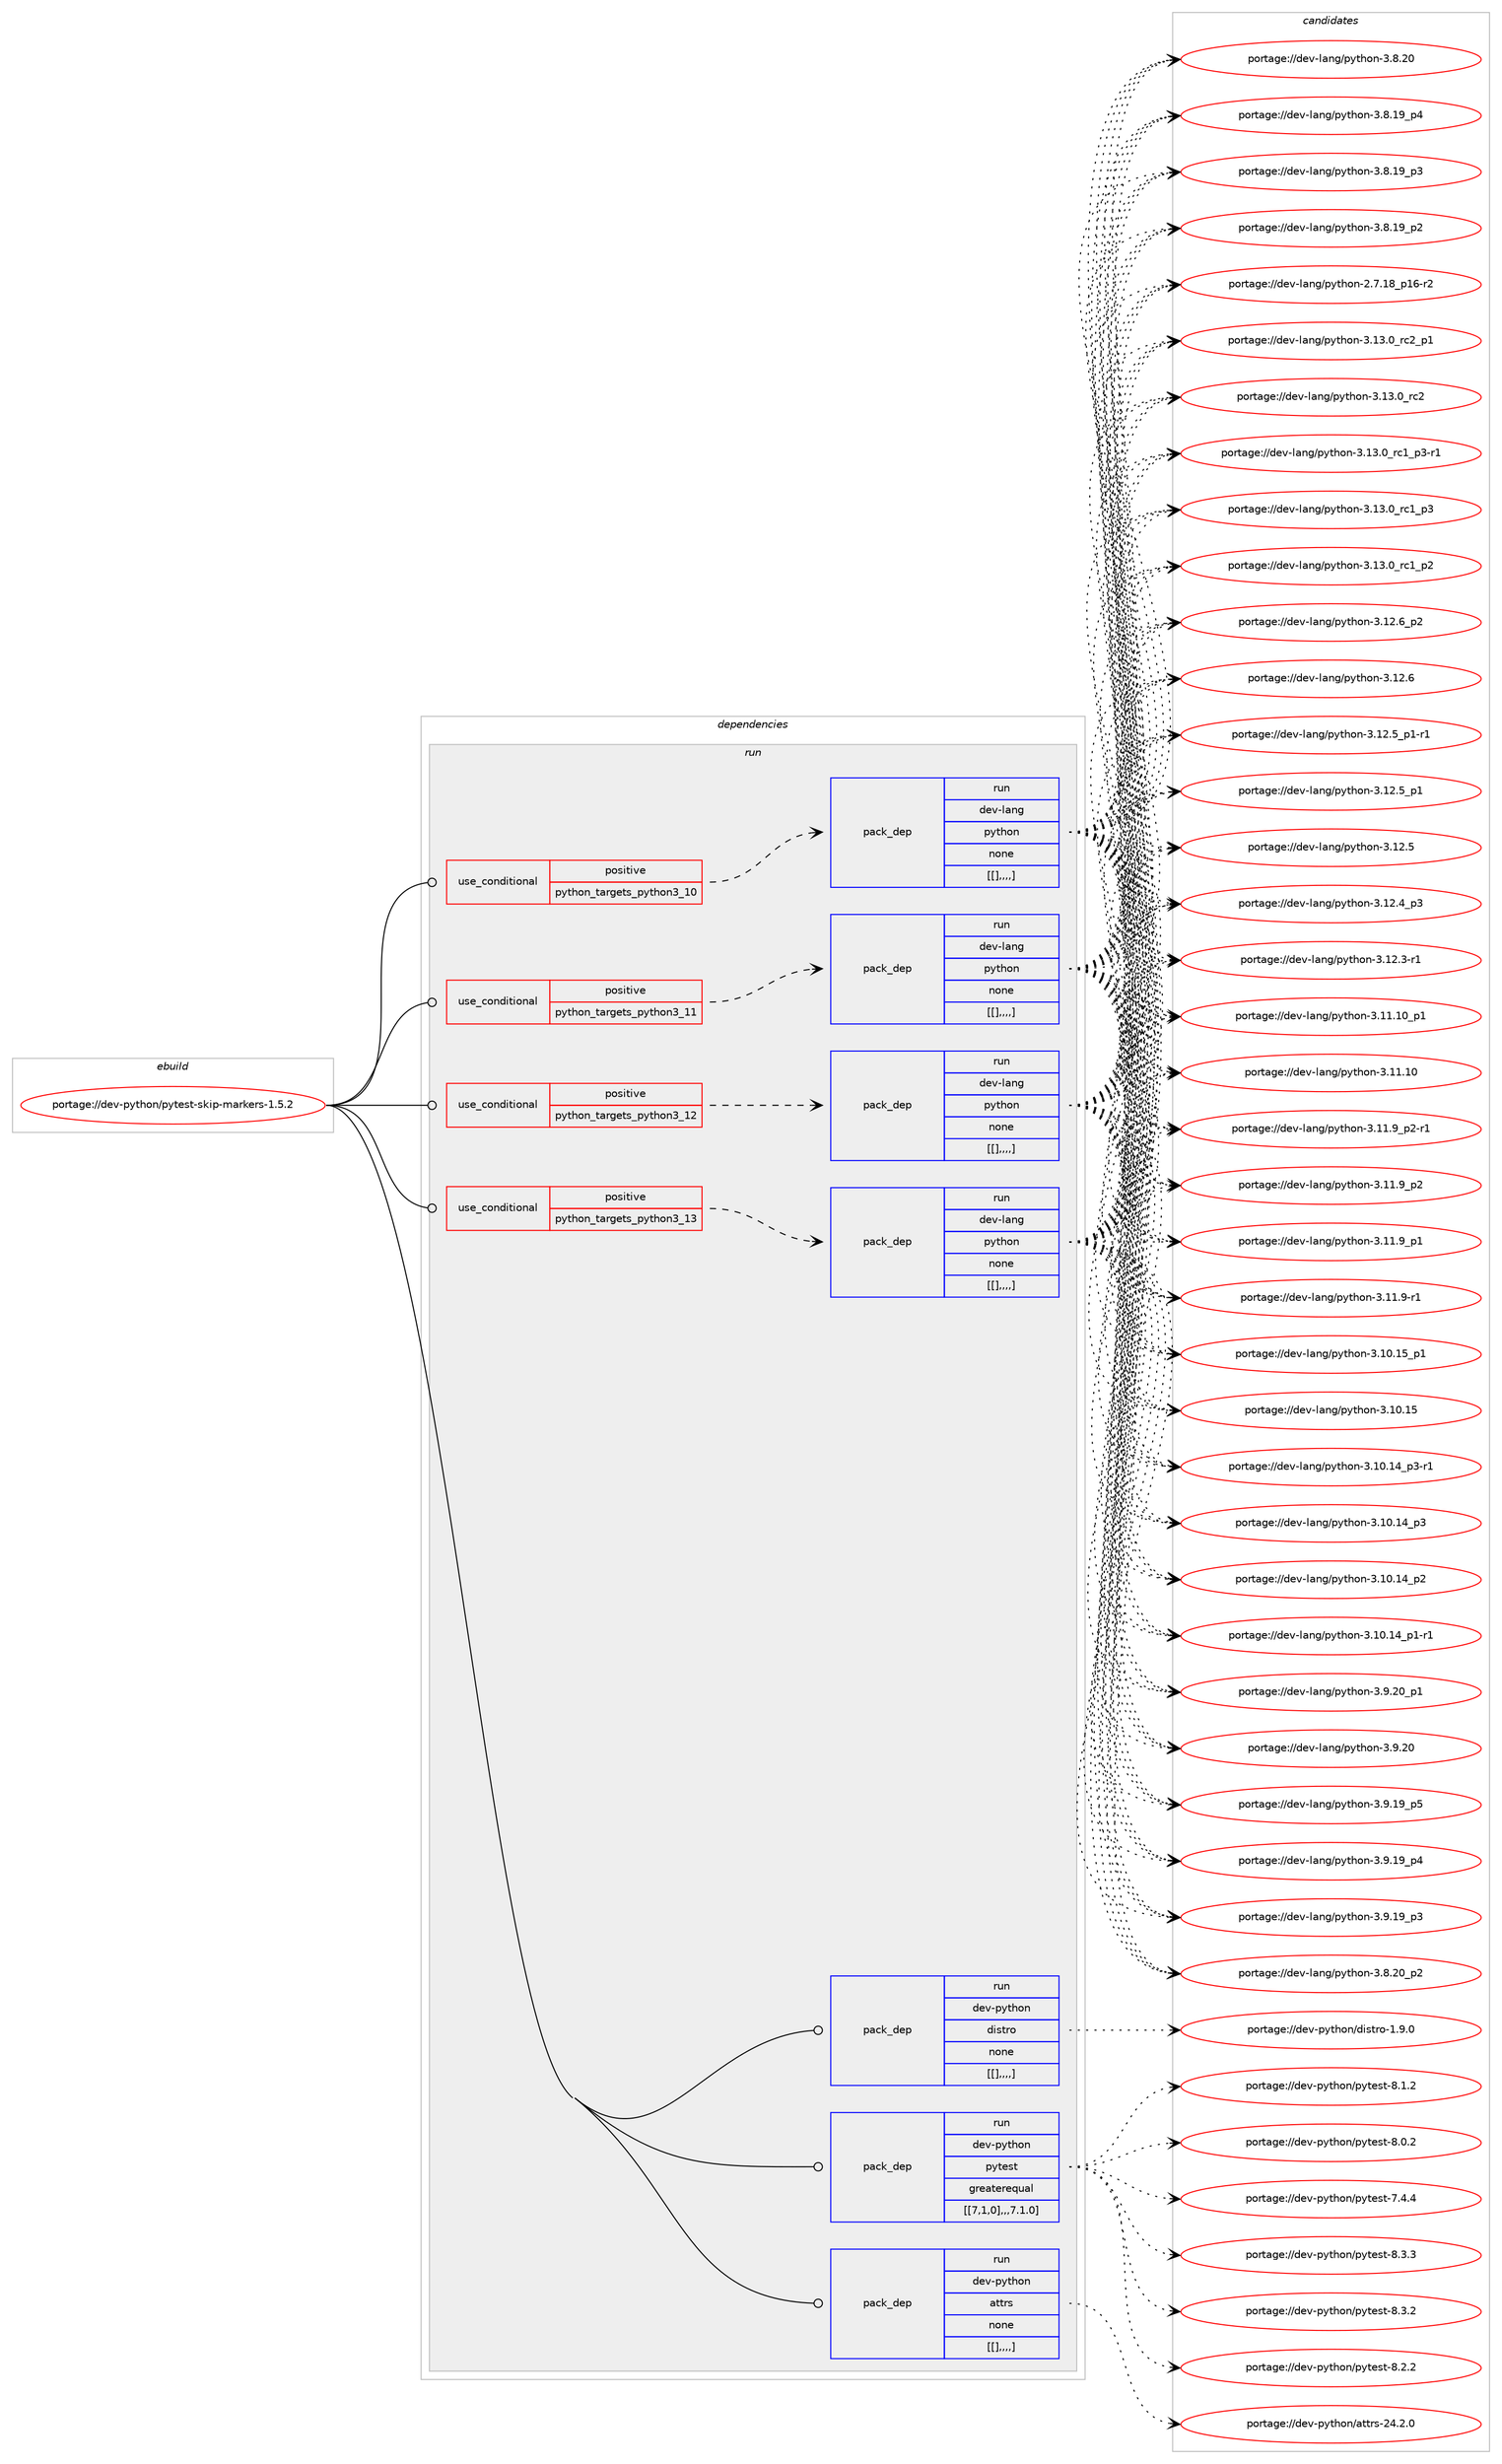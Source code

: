 digraph prolog {

# *************
# Graph options
# *************

newrank=true;
concentrate=true;
compound=true;
graph [rankdir=LR,fontname=Helvetica,fontsize=10,ranksep=1.5];#, ranksep=2.5, nodesep=0.2];
edge  [arrowhead=vee];
node  [fontname=Helvetica,fontsize=10];

# **********
# The ebuild
# **********

subgraph cluster_leftcol {
color=gray;
label=<<i>ebuild</i>>;
id [label="portage://dev-python/pytest-skip-markers-1.5.2", color=red, width=4, href="../dev-python/pytest-skip-markers-1.5.2.svg"];
}

# ****************
# The dependencies
# ****************

subgraph cluster_midcol {
color=gray;
label=<<i>dependencies</i>>;
subgraph cluster_compile {
fillcolor="#eeeeee";
style=filled;
label=<<i>compile</i>>;
}
subgraph cluster_compileandrun {
fillcolor="#eeeeee";
style=filled;
label=<<i>compile and run</i>>;
}
subgraph cluster_run {
fillcolor="#eeeeee";
style=filled;
label=<<i>run</i>>;
subgraph cond39697 {
dependency162538 [label=<<TABLE BORDER="0" CELLBORDER="1" CELLSPACING="0" CELLPADDING="4"><TR><TD ROWSPAN="3" CELLPADDING="10">use_conditional</TD></TR><TR><TD>positive</TD></TR><TR><TD>python_targets_python3_10</TD></TR></TABLE>>, shape=none, color=red];
subgraph pack121588 {
dependency162539 [label=<<TABLE BORDER="0" CELLBORDER="1" CELLSPACING="0" CELLPADDING="4" WIDTH="220"><TR><TD ROWSPAN="6" CELLPADDING="30">pack_dep</TD></TR><TR><TD WIDTH="110">run</TD></TR><TR><TD>dev-lang</TD></TR><TR><TD>python</TD></TR><TR><TD>none</TD></TR><TR><TD>[[],,,,]</TD></TR></TABLE>>, shape=none, color=blue];
}
dependency162538:e -> dependency162539:w [weight=20,style="dashed",arrowhead="vee"];
}
id:e -> dependency162538:w [weight=20,style="solid",arrowhead="odot"];
subgraph cond39698 {
dependency162540 [label=<<TABLE BORDER="0" CELLBORDER="1" CELLSPACING="0" CELLPADDING="4"><TR><TD ROWSPAN="3" CELLPADDING="10">use_conditional</TD></TR><TR><TD>positive</TD></TR><TR><TD>python_targets_python3_11</TD></TR></TABLE>>, shape=none, color=red];
subgraph pack121589 {
dependency162541 [label=<<TABLE BORDER="0" CELLBORDER="1" CELLSPACING="0" CELLPADDING="4" WIDTH="220"><TR><TD ROWSPAN="6" CELLPADDING="30">pack_dep</TD></TR><TR><TD WIDTH="110">run</TD></TR><TR><TD>dev-lang</TD></TR><TR><TD>python</TD></TR><TR><TD>none</TD></TR><TR><TD>[[],,,,]</TD></TR></TABLE>>, shape=none, color=blue];
}
dependency162540:e -> dependency162541:w [weight=20,style="dashed",arrowhead="vee"];
}
id:e -> dependency162540:w [weight=20,style="solid",arrowhead="odot"];
subgraph cond39699 {
dependency162542 [label=<<TABLE BORDER="0" CELLBORDER="1" CELLSPACING="0" CELLPADDING="4"><TR><TD ROWSPAN="3" CELLPADDING="10">use_conditional</TD></TR><TR><TD>positive</TD></TR><TR><TD>python_targets_python3_12</TD></TR></TABLE>>, shape=none, color=red];
subgraph pack121590 {
dependency162543 [label=<<TABLE BORDER="0" CELLBORDER="1" CELLSPACING="0" CELLPADDING="4" WIDTH="220"><TR><TD ROWSPAN="6" CELLPADDING="30">pack_dep</TD></TR><TR><TD WIDTH="110">run</TD></TR><TR><TD>dev-lang</TD></TR><TR><TD>python</TD></TR><TR><TD>none</TD></TR><TR><TD>[[],,,,]</TD></TR></TABLE>>, shape=none, color=blue];
}
dependency162542:e -> dependency162543:w [weight=20,style="dashed",arrowhead="vee"];
}
id:e -> dependency162542:w [weight=20,style="solid",arrowhead="odot"];
subgraph cond39700 {
dependency162544 [label=<<TABLE BORDER="0" CELLBORDER="1" CELLSPACING="0" CELLPADDING="4"><TR><TD ROWSPAN="3" CELLPADDING="10">use_conditional</TD></TR><TR><TD>positive</TD></TR><TR><TD>python_targets_python3_13</TD></TR></TABLE>>, shape=none, color=red];
subgraph pack121591 {
dependency162545 [label=<<TABLE BORDER="0" CELLBORDER="1" CELLSPACING="0" CELLPADDING="4" WIDTH="220"><TR><TD ROWSPAN="6" CELLPADDING="30">pack_dep</TD></TR><TR><TD WIDTH="110">run</TD></TR><TR><TD>dev-lang</TD></TR><TR><TD>python</TD></TR><TR><TD>none</TD></TR><TR><TD>[[],,,,]</TD></TR></TABLE>>, shape=none, color=blue];
}
dependency162544:e -> dependency162545:w [weight=20,style="dashed",arrowhead="vee"];
}
id:e -> dependency162544:w [weight=20,style="solid",arrowhead="odot"];
subgraph pack121592 {
dependency162546 [label=<<TABLE BORDER="0" CELLBORDER="1" CELLSPACING="0" CELLPADDING="4" WIDTH="220"><TR><TD ROWSPAN="6" CELLPADDING="30">pack_dep</TD></TR><TR><TD WIDTH="110">run</TD></TR><TR><TD>dev-python</TD></TR><TR><TD>attrs</TD></TR><TR><TD>none</TD></TR><TR><TD>[[],,,,]</TD></TR></TABLE>>, shape=none, color=blue];
}
id:e -> dependency162546:w [weight=20,style="solid",arrowhead="odot"];
subgraph pack121593 {
dependency162547 [label=<<TABLE BORDER="0" CELLBORDER="1" CELLSPACING="0" CELLPADDING="4" WIDTH="220"><TR><TD ROWSPAN="6" CELLPADDING="30">pack_dep</TD></TR><TR><TD WIDTH="110">run</TD></TR><TR><TD>dev-python</TD></TR><TR><TD>distro</TD></TR><TR><TD>none</TD></TR><TR><TD>[[],,,,]</TD></TR></TABLE>>, shape=none, color=blue];
}
id:e -> dependency162547:w [weight=20,style="solid",arrowhead="odot"];
subgraph pack121594 {
dependency162548 [label=<<TABLE BORDER="0" CELLBORDER="1" CELLSPACING="0" CELLPADDING="4" WIDTH="220"><TR><TD ROWSPAN="6" CELLPADDING="30">pack_dep</TD></TR><TR><TD WIDTH="110">run</TD></TR><TR><TD>dev-python</TD></TR><TR><TD>pytest</TD></TR><TR><TD>greaterequal</TD></TR><TR><TD>[[7,1,0],,,7.1.0]</TD></TR></TABLE>>, shape=none, color=blue];
}
id:e -> dependency162548:w [weight=20,style="solid",arrowhead="odot"];
}
}

# **************
# The candidates
# **************

subgraph cluster_choices {
rank=same;
color=gray;
label=<<i>candidates</i>>;

subgraph choice121588 {
color=black;
nodesep=1;
choice100101118451089711010347112121116104111110455146495146489511499509511249 [label="portage://dev-lang/python-3.13.0_rc2_p1", color=red, width=4,href="../dev-lang/python-3.13.0_rc2_p1.svg"];
choice10010111845108971101034711212111610411111045514649514648951149950 [label="portage://dev-lang/python-3.13.0_rc2", color=red, width=4,href="../dev-lang/python-3.13.0_rc2.svg"];
choice1001011184510897110103471121211161041111104551464951464895114994995112514511449 [label="portage://dev-lang/python-3.13.0_rc1_p3-r1", color=red, width=4,href="../dev-lang/python-3.13.0_rc1_p3-r1.svg"];
choice100101118451089711010347112121116104111110455146495146489511499499511251 [label="portage://dev-lang/python-3.13.0_rc1_p3", color=red, width=4,href="../dev-lang/python-3.13.0_rc1_p3.svg"];
choice100101118451089711010347112121116104111110455146495146489511499499511250 [label="portage://dev-lang/python-3.13.0_rc1_p2", color=red, width=4,href="../dev-lang/python-3.13.0_rc1_p2.svg"];
choice100101118451089711010347112121116104111110455146495046549511250 [label="portage://dev-lang/python-3.12.6_p2", color=red, width=4,href="../dev-lang/python-3.12.6_p2.svg"];
choice10010111845108971101034711212111610411111045514649504654 [label="portage://dev-lang/python-3.12.6", color=red, width=4,href="../dev-lang/python-3.12.6.svg"];
choice1001011184510897110103471121211161041111104551464950465395112494511449 [label="portage://dev-lang/python-3.12.5_p1-r1", color=red, width=4,href="../dev-lang/python-3.12.5_p1-r1.svg"];
choice100101118451089711010347112121116104111110455146495046539511249 [label="portage://dev-lang/python-3.12.5_p1", color=red, width=4,href="../dev-lang/python-3.12.5_p1.svg"];
choice10010111845108971101034711212111610411111045514649504653 [label="portage://dev-lang/python-3.12.5", color=red, width=4,href="../dev-lang/python-3.12.5.svg"];
choice100101118451089711010347112121116104111110455146495046529511251 [label="portage://dev-lang/python-3.12.4_p3", color=red, width=4,href="../dev-lang/python-3.12.4_p3.svg"];
choice100101118451089711010347112121116104111110455146495046514511449 [label="portage://dev-lang/python-3.12.3-r1", color=red, width=4,href="../dev-lang/python-3.12.3-r1.svg"];
choice10010111845108971101034711212111610411111045514649494649489511249 [label="portage://dev-lang/python-3.11.10_p1", color=red, width=4,href="../dev-lang/python-3.11.10_p1.svg"];
choice1001011184510897110103471121211161041111104551464949464948 [label="portage://dev-lang/python-3.11.10", color=red, width=4,href="../dev-lang/python-3.11.10.svg"];
choice1001011184510897110103471121211161041111104551464949465795112504511449 [label="portage://dev-lang/python-3.11.9_p2-r1", color=red, width=4,href="../dev-lang/python-3.11.9_p2-r1.svg"];
choice100101118451089711010347112121116104111110455146494946579511250 [label="portage://dev-lang/python-3.11.9_p2", color=red, width=4,href="../dev-lang/python-3.11.9_p2.svg"];
choice100101118451089711010347112121116104111110455146494946579511249 [label="portage://dev-lang/python-3.11.9_p1", color=red, width=4,href="../dev-lang/python-3.11.9_p1.svg"];
choice100101118451089711010347112121116104111110455146494946574511449 [label="portage://dev-lang/python-3.11.9-r1", color=red, width=4,href="../dev-lang/python-3.11.9-r1.svg"];
choice10010111845108971101034711212111610411111045514649484649539511249 [label="portage://dev-lang/python-3.10.15_p1", color=red, width=4,href="../dev-lang/python-3.10.15_p1.svg"];
choice1001011184510897110103471121211161041111104551464948464953 [label="portage://dev-lang/python-3.10.15", color=red, width=4,href="../dev-lang/python-3.10.15.svg"];
choice100101118451089711010347112121116104111110455146494846495295112514511449 [label="portage://dev-lang/python-3.10.14_p3-r1", color=red, width=4,href="../dev-lang/python-3.10.14_p3-r1.svg"];
choice10010111845108971101034711212111610411111045514649484649529511251 [label="portage://dev-lang/python-3.10.14_p3", color=red, width=4,href="../dev-lang/python-3.10.14_p3.svg"];
choice10010111845108971101034711212111610411111045514649484649529511250 [label="portage://dev-lang/python-3.10.14_p2", color=red, width=4,href="../dev-lang/python-3.10.14_p2.svg"];
choice100101118451089711010347112121116104111110455146494846495295112494511449 [label="portage://dev-lang/python-3.10.14_p1-r1", color=red, width=4,href="../dev-lang/python-3.10.14_p1-r1.svg"];
choice100101118451089711010347112121116104111110455146574650489511249 [label="portage://dev-lang/python-3.9.20_p1", color=red, width=4,href="../dev-lang/python-3.9.20_p1.svg"];
choice10010111845108971101034711212111610411111045514657465048 [label="portage://dev-lang/python-3.9.20", color=red, width=4,href="../dev-lang/python-3.9.20.svg"];
choice100101118451089711010347112121116104111110455146574649579511253 [label="portage://dev-lang/python-3.9.19_p5", color=red, width=4,href="../dev-lang/python-3.9.19_p5.svg"];
choice100101118451089711010347112121116104111110455146574649579511252 [label="portage://dev-lang/python-3.9.19_p4", color=red, width=4,href="../dev-lang/python-3.9.19_p4.svg"];
choice100101118451089711010347112121116104111110455146574649579511251 [label="portage://dev-lang/python-3.9.19_p3", color=red, width=4,href="../dev-lang/python-3.9.19_p3.svg"];
choice100101118451089711010347112121116104111110455146564650489511250 [label="portage://dev-lang/python-3.8.20_p2", color=red, width=4,href="../dev-lang/python-3.8.20_p2.svg"];
choice10010111845108971101034711212111610411111045514656465048 [label="portage://dev-lang/python-3.8.20", color=red, width=4,href="../dev-lang/python-3.8.20.svg"];
choice100101118451089711010347112121116104111110455146564649579511252 [label="portage://dev-lang/python-3.8.19_p4", color=red, width=4,href="../dev-lang/python-3.8.19_p4.svg"];
choice100101118451089711010347112121116104111110455146564649579511251 [label="portage://dev-lang/python-3.8.19_p3", color=red, width=4,href="../dev-lang/python-3.8.19_p3.svg"];
choice100101118451089711010347112121116104111110455146564649579511250 [label="portage://dev-lang/python-3.8.19_p2", color=red, width=4,href="../dev-lang/python-3.8.19_p2.svg"];
choice100101118451089711010347112121116104111110455046554649569511249544511450 [label="portage://dev-lang/python-2.7.18_p16-r2", color=red, width=4,href="../dev-lang/python-2.7.18_p16-r2.svg"];
dependency162539:e -> choice100101118451089711010347112121116104111110455146495146489511499509511249:w [style=dotted,weight="100"];
dependency162539:e -> choice10010111845108971101034711212111610411111045514649514648951149950:w [style=dotted,weight="100"];
dependency162539:e -> choice1001011184510897110103471121211161041111104551464951464895114994995112514511449:w [style=dotted,weight="100"];
dependency162539:e -> choice100101118451089711010347112121116104111110455146495146489511499499511251:w [style=dotted,weight="100"];
dependency162539:e -> choice100101118451089711010347112121116104111110455146495146489511499499511250:w [style=dotted,weight="100"];
dependency162539:e -> choice100101118451089711010347112121116104111110455146495046549511250:w [style=dotted,weight="100"];
dependency162539:e -> choice10010111845108971101034711212111610411111045514649504654:w [style=dotted,weight="100"];
dependency162539:e -> choice1001011184510897110103471121211161041111104551464950465395112494511449:w [style=dotted,weight="100"];
dependency162539:e -> choice100101118451089711010347112121116104111110455146495046539511249:w [style=dotted,weight="100"];
dependency162539:e -> choice10010111845108971101034711212111610411111045514649504653:w [style=dotted,weight="100"];
dependency162539:e -> choice100101118451089711010347112121116104111110455146495046529511251:w [style=dotted,weight="100"];
dependency162539:e -> choice100101118451089711010347112121116104111110455146495046514511449:w [style=dotted,weight="100"];
dependency162539:e -> choice10010111845108971101034711212111610411111045514649494649489511249:w [style=dotted,weight="100"];
dependency162539:e -> choice1001011184510897110103471121211161041111104551464949464948:w [style=dotted,weight="100"];
dependency162539:e -> choice1001011184510897110103471121211161041111104551464949465795112504511449:w [style=dotted,weight="100"];
dependency162539:e -> choice100101118451089711010347112121116104111110455146494946579511250:w [style=dotted,weight="100"];
dependency162539:e -> choice100101118451089711010347112121116104111110455146494946579511249:w [style=dotted,weight="100"];
dependency162539:e -> choice100101118451089711010347112121116104111110455146494946574511449:w [style=dotted,weight="100"];
dependency162539:e -> choice10010111845108971101034711212111610411111045514649484649539511249:w [style=dotted,weight="100"];
dependency162539:e -> choice1001011184510897110103471121211161041111104551464948464953:w [style=dotted,weight="100"];
dependency162539:e -> choice100101118451089711010347112121116104111110455146494846495295112514511449:w [style=dotted,weight="100"];
dependency162539:e -> choice10010111845108971101034711212111610411111045514649484649529511251:w [style=dotted,weight="100"];
dependency162539:e -> choice10010111845108971101034711212111610411111045514649484649529511250:w [style=dotted,weight="100"];
dependency162539:e -> choice100101118451089711010347112121116104111110455146494846495295112494511449:w [style=dotted,weight="100"];
dependency162539:e -> choice100101118451089711010347112121116104111110455146574650489511249:w [style=dotted,weight="100"];
dependency162539:e -> choice10010111845108971101034711212111610411111045514657465048:w [style=dotted,weight="100"];
dependency162539:e -> choice100101118451089711010347112121116104111110455146574649579511253:w [style=dotted,weight="100"];
dependency162539:e -> choice100101118451089711010347112121116104111110455146574649579511252:w [style=dotted,weight="100"];
dependency162539:e -> choice100101118451089711010347112121116104111110455146574649579511251:w [style=dotted,weight="100"];
dependency162539:e -> choice100101118451089711010347112121116104111110455146564650489511250:w [style=dotted,weight="100"];
dependency162539:e -> choice10010111845108971101034711212111610411111045514656465048:w [style=dotted,weight="100"];
dependency162539:e -> choice100101118451089711010347112121116104111110455146564649579511252:w [style=dotted,weight="100"];
dependency162539:e -> choice100101118451089711010347112121116104111110455146564649579511251:w [style=dotted,weight="100"];
dependency162539:e -> choice100101118451089711010347112121116104111110455146564649579511250:w [style=dotted,weight="100"];
dependency162539:e -> choice100101118451089711010347112121116104111110455046554649569511249544511450:w [style=dotted,weight="100"];
}
subgraph choice121589 {
color=black;
nodesep=1;
choice100101118451089711010347112121116104111110455146495146489511499509511249 [label="portage://dev-lang/python-3.13.0_rc2_p1", color=red, width=4,href="../dev-lang/python-3.13.0_rc2_p1.svg"];
choice10010111845108971101034711212111610411111045514649514648951149950 [label="portage://dev-lang/python-3.13.0_rc2", color=red, width=4,href="../dev-lang/python-3.13.0_rc2.svg"];
choice1001011184510897110103471121211161041111104551464951464895114994995112514511449 [label="portage://dev-lang/python-3.13.0_rc1_p3-r1", color=red, width=4,href="../dev-lang/python-3.13.0_rc1_p3-r1.svg"];
choice100101118451089711010347112121116104111110455146495146489511499499511251 [label="portage://dev-lang/python-3.13.0_rc1_p3", color=red, width=4,href="../dev-lang/python-3.13.0_rc1_p3.svg"];
choice100101118451089711010347112121116104111110455146495146489511499499511250 [label="portage://dev-lang/python-3.13.0_rc1_p2", color=red, width=4,href="../dev-lang/python-3.13.0_rc1_p2.svg"];
choice100101118451089711010347112121116104111110455146495046549511250 [label="portage://dev-lang/python-3.12.6_p2", color=red, width=4,href="../dev-lang/python-3.12.6_p2.svg"];
choice10010111845108971101034711212111610411111045514649504654 [label="portage://dev-lang/python-3.12.6", color=red, width=4,href="../dev-lang/python-3.12.6.svg"];
choice1001011184510897110103471121211161041111104551464950465395112494511449 [label="portage://dev-lang/python-3.12.5_p1-r1", color=red, width=4,href="../dev-lang/python-3.12.5_p1-r1.svg"];
choice100101118451089711010347112121116104111110455146495046539511249 [label="portage://dev-lang/python-3.12.5_p1", color=red, width=4,href="../dev-lang/python-3.12.5_p1.svg"];
choice10010111845108971101034711212111610411111045514649504653 [label="portage://dev-lang/python-3.12.5", color=red, width=4,href="../dev-lang/python-3.12.5.svg"];
choice100101118451089711010347112121116104111110455146495046529511251 [label="portage://dev-lang/python-3.12.4_p3", color=red, width=4,href="../dev-lang/python-3.12.4_p3.svg"];
choice100101118451089711010347112121116104111110455146495046514511449 [label="portage://dev-lang/python-3.12.3-r1", color=red, width=4,href="../dev-lang/python-3.12.3-r1.svg"];
choice10010111845108971101034711212111610411111045514649494649489511249 [label="portage://dev-lang/python-3.11.10_p1", color=red, width=4,href="../dev-lang/python-3.11.10_p1.svg"];
choice1001011184510897110103471121211161041111104551464949464948 [label="portage://dev-lang/python-3.11.10", color=red, width=4,href="../dev-lang/python-3.11.10.svg"];
choice1001011184510897110103471121211161041111104551464949465795112504511449 [label="portage://dev-lang/python-3.11.9_p2-r1", color=red, width=4,href="../dev-lang/python-3.11.9_p2-r1.svg"];
choice100101118451089711010347112121116104111110455146494946579511250 [label="portage://dev-lang/python-3.11.9_p2", color=red, width=4,href="../dev-lang/python-3.11.9_p2.svg"];
choice100101118451089711010347112121116104111110455146494946579511249 [label="portage://dev-lang/python-3.11.9_p1", color=red, width=4,href="../dev-lang/python-3.11.9_p1.svg"];
choice100101118451089711010347112121116104111110455146494946574511449 [label="portage://dev-lang/python-3.11.9-r1", color=red, width=4,href="../dev-lang/python-3.11.9-r1.svg"];
choice10010111845108971101034711212111610411111045514649484649539511249 [label="portage://dev-lang/python-3.10.15_p1", color=red, width=4,href="../dev-lang/python-3.10.15_p1.svg"];
choice1001011184510897110103471121211161041111104551464948464953 [label="portage://dev-lang/python-3.10.15", color=red, width=4,href="../dev-lang/python-3.10.15.svg"];
choice100101118451089711010347112121116104111110455146494846495295112514511449 [label="portage://dev-lang/python-3.10.14_p3-r1", color=red, width=4,href="../dev-lang/python-3.10.14_p3-r1.svg"];
choice10010111845108971101034711212111610411111045514649484649529511251 [label="portage://dev-lang/python-3.10.14_p3", color=red, width=4,href="../dev-lang/python-3.10.14_p3.svg"];
choice10010111845108971101034711212111610411111045514649484649529511250 [label="portage://dev-lang/python-3.10.14_p2", color=red, width=4,href="../dev-lang/python-3.10.14_p2.svg"];
choice100101118451089711010347112121116104111110455146494846495295112494511449 [label="portage://dev-lang/python-3.10.14_p1-r1", color=red, width=4,href="../dev-lang/python-3.10.14_p1-r1.svg"];
choice100101118451089711010347112121116104111110455146574650489511249 [label="portage://dev-lang/python-3.9.20_p1", color=red, width=4,href="../dev-lang/python-3.9.20_p1.svg"];
choice10010111845108971101034711212111610411111045514657465048 [label="portage://dev-lang/python-3.9.20", color=red, width=4,href="../dev-lang/python-3.9.20.svg"];
choice100101118451089711010347112121116104111110455146574649579511253 [label="portage://dev-lang/python-3.9.19_p5", color=red, width=4,href="../dev-lang/python-3.9.19_p5.svg"];
choice100101118451089711010347112121116104111110455146574649579511252 [label="portage://dev-lang/python-3.9.19_p4", color=red, width=4,href="../dev-lang/python-3.9.19_p4.svg"];
choice100101118451089711010347112121116104111110455146574649579511251 [label="portage://dev-lang/python-3.9.19_p3", color=red, width=4,href="../dev-lang/python-3.9.19_p3.svg"];
choice100101118451089711010347112121116104111110455146564650489511250 [label="portage://dev-lang/python-3.8.20_p2", color=red, width=4,href="../dev-lang/python-3.8.20_p2.svg"];
choice10010111845108971101034711212111610411111045514656465048 [label="portage://dev-lang/python-3.8.20", color=red, width=4,href="../dev-lang/python-3.8.20.svg"];
choice100101118451089711010347112121116104111110455146564649579511252 [label="portage://dev-lang/python-3.8.19_p4", color=red, width=4,href="../dev-lang/python-3.8.19_p4.svg"];
choice100101118451089711010347112121116104111110455146564649579511251 [label="portage://dev-lang/python-3.8.19_p3", color=red, width=4,href="../dev-lang/python-3.8.19_p3.svg"];
choice100101118451089711010347112121116104111110455146564649579511250 [label="portage://dev-lang/python-3.8.19_p2", color=red, width=4,href="../dev-lang/python-3.8.19_p2.svg"];
choice100101118451089711010347112121116104111110455046554649569511249544511450 [label="portage://dev-lang/python-2.7.18_p16-r2", color=red, width=4,href="../dev-lang/python-2.7.18_p16-r2.svg"];
dependency162541:e -> choice100101118451089711010347112121116104111110455146495146489511499509511249:w [style=dotted,weight="100"];
dependency162541:e -> choice10010111845108971101034711212111610411111045514649514648951149950:w [style=dotted,weight="100"];
dependency162541:e -> choice1001011184510897110103471121211161041111104551464951464895114994995112514511449:w [style=dotted,weight="100"];
dependency162541:e -> choice100101118451089711010347112121116104111110455146495146489511499499511251:w [style=dotted,weight="100"];
dependency162541:e -> choice100101118451089711010347112121116104111110455146495146489511499499511250:w [style=dotted,weight="100"];
dependency162541:e -> choice100101118451089711010347112121116104111110455146495046549511250:w [style=dotted,weight="100"];
dependency162541:e -> choice10010111845108971101034711212111610411111045514649504654:w [style=dotted,weight="100"];
dependency162541:e -> choice1001011184510897110103471121211161041111104551464950465395112494511449:w [style=dotted,weight="100"];
dependency162541:e -> choice100101118451089711010347112121116104111110455146495046539511249:w [style=dotted,weight="100"];
dependency162541:e -> choice10010111845108971101034711212111610411111045514649504653:w [style=dotted,weight="100"];
dependency162541:e -> choice100101118451089711010347112121116104111110455146495046529511251:w [style=dotted,weight="100"];
dependency162541:e -> choice100101118451089711010347112121116104111110455146495046514511449:w [style=dotted,weight="100"];
dependency162541:e -> choice10010111845108971101034711212111610411111045514649494649489511249:w [style=dotted,weight="100"];
dependency162541:e -> choice1001011184510897110103471121211161041111104551464949464948:w [style=dotted,weight="100"];
dependency162541:e -> choice1001011184510897110103471121211161041111104551464949465795112504511449:w [style=dotted,weight="100"];
dependency162541:e -> choice100101118451089711010347112121116104111110455146494946579511250:w [style=dotted,weight="100"];
dependency162541:e -> choice100101118451089711010347112121116104111110455146494946579511249:w [style=dotted,weight="100"];
dependency162541:e -> choice100101118451089711010347112121116104111110455146494946574511449:w [style=dotted,weight="100"];
dependency162541:e -> choice10010111845108971101034711212111610411111045514649484649539511249:w [style=dotted,weight="100"];
dependency162541:e -> choice1001011184510897110103471121211161041111104551464948464953:w [style=dotted,weight="100"];
dependency162541:e -> choice100101118451089711010347112121116104111110455146494846495295112514511449:w [style=dotted,weight="100"];
dependency162541:e -> choice10010111845108971101034711212111610411111045514649484649529511251:w [style=dotted,weight="100"];
dependency162541:e -> choice10010111845108971101034711212111610411111045514649484649529511250:w [style=dotted,weight="100"];
dependency162541:e -> choice100101118451089711010347112121116104111110455146494846495295112494511449:w [style=dotted,weight="100"];
dependency162541:e -> choice100101118451089711010347112121116104111110455146574650489511249:w [style=dotted,weight="100"];
dependency162541:e -> choice10010111845108971101034711212111610411111045514657465048:w [style=dotted,weight="100"];
dependency162541:e -> choice100101118451089711010347112121116104111110455146574649579511253:w [style=dotted,weight="100"];
dependency162541:e -> choice100101118451089711010347112121116104111110455146574649579511252:w [style=dotted,weight="100"];
dependency162541:e -> choice100101118451089711010347112121116104111110455146574649579511251:w [style=dotted,weight="100"];
dependency162541:e -> choice100101118451089711010347112121116104111110455146564650489511250:w [style=dotted,weight="100"];
dependency162541:e -> choice10010111845108971101034711212111610411111045514656465048:w [style=dotted,weight="100"];
dependency162541:e -> choice100101118451089711010347112121116104111110455146564649579511252:w [style=dotted,weight="100"];
dependency162541:e -> choice100101118451089711010347112121116104111110455146564649579511251:w [style=dotted,weight="100"];
dependency162541:e -> choice100101118451089711010347112121116104111110455146564649579511250:w [style=dotted,weight="100"];
dependency162541:e -> choice100101118451089711010347112121116104111110455046554649569511249544511450:w [style=dotted,weight="100"];
}
subgraph choice121590 {
color=black;
nodesep=1;
choice100101118451089711010347112121116104111110455146495146489511499509511249 [label="portage://dev-lang/python-3.13.0_rc2_p1", color=red, width=4,href="../dev-lang/python-3.13.0_rc2_p1.svg"];
choice10010111845108971101034711212111610411111045514649514648951149950 [label="portage://dev-lang/python-3.13.0_rc2", color=red, width=4,href="../dev-lang/python-3.13.0_rc2.svg"];
choice1001011184510897110103471121211161041111104551464951464895114994995112514511449 [label="portage://dev-lang/python-3.13.0_rc1_p3-r1", color=red, width=4,href="../dev-lang/python-3.13.0_rc1_p3-r1.svg"];
choice100101118451089711010347112121116104111110455146495146489511499499511251 [label="portage://dev-lang/python-3.13.0_rc1_p3", color=red, width=4,href="../dev-lang/python-3.13.0_rc1_p3.svg"];
choice100101118451089711010347112121116104111110455146495146489511499499511250 [label="portage://dev-lang/python-3.13.0_rc1_p2", color=red, width=4,href="../dev-lang/python-3.13.0_rc1_p2.svg"];
choice100101118451089711010347112121116104111110455146495046549511250 [label="portage://dev-lang/python-3.12.6_p2", color=red, width=4,href="../dev-lang/python-3.12.6_p2.svg"];
choice10010111845108971101034711212111610411111045514649504654 [label="portage://dev-lang/python-3.12.6", color=red, width=4,href="../dev-lang/python-3.12.6.svg"];
choice1001011184510897110103471121211161041111104551464950465395112494511449 [label="portage://dev-lang/python-3.12.5_p1-r1", color=red, width=4,href="../dev-lang/python-3.12.5_p1-r1.svg"];
choice100101118451089711010347112121116104111110455146495046539511249 [label="portage://dev-lang/python-3.12.5_p1", color=red, width=4,href="../dev-lang/python-3.12.5_p1.svg"];
choice10010111845108971101034711212111610411111045514649504653 [label="portage://dev-lang/python-3.12.5", color=red, width=4,href="../dev-lang/python-3.12.5.svg"];
choice100101118451089711010347112121116104111110455146495046529511251 [label="portage://dev-lang/python-3.12.4_p3", color=red, width=4,href="../dev-lang/python-3.12.4_p3.svg"];
choice100101118451089711010347112121116104111110455146495046514511449 [label="portage://dev-lang/python-3.12.3-r1", color=red, width=4,href="../dev-lang/python-3.12.3-r1.svg"];
choice10010111845108971101034711212111610411111045514649494649489511249 [label="portage://dev-lang/python-3.11.10_p1", color=red, width=4,href="../dev-lang/python-3.11.10_p1.svg"];
choice1001011184510897110103471121211161041111104551464949464948 [label="portage://dev-lang/python-3.11.10", color=red, width=4,href="../dev-lang/python-3.11.10.svg"];
choice1001011184510897110103471121211161041111104551464949465795112504511449 [label="portage://dev-lang/python-3.11.9_p2-r1", color=red, width=4,href="../dev-lang/python-3.11.9_p2-r1.svg"];
choice100101118451089711010347112121116104111110455146494946579511250 [label="portage://dev-lang/python-3.11.9_p2", color=red, width=4,href="../dev-lang/python-3.11.9_p2.svg"];
choice100101118451089711010347112121116104111110455146494946579511249 [label="portage://dev-lang/python-3.11.9_p1", color=red, width=4,href="../dev-lang/python-3.11.9_p1.svg"];
choice100101118451089711010347112121116104111110455146494946574511449 [label="portage://dev-lang/python-3.11.9-r1", color=red, width=4,href="../dev-lang/python-3.11.9-r1.svg"];
choice10010111845108971101034711212111610411111045514649484649539511249 [label="portage://dev-lang/python-3.10.15_p1", color=red, width=4,href="../dev-lang/python-3.10.15_p1.svg"];
choice1001011184510897110103471121211161041111104551464948464953 [label="portage://dev-lang/python-3.10.15", color=red, width=4,href="../dev-lang/python-3.10.15.svg"];
choice100101118451089711010347112121116104111110455146494846495295112514511449 [label="portage://dev-lang/python-3.10.14_p3-r1", color=red, width=4,href="../dev-lang/python-3.10.14_p3-r1.svg"];
choice10010111845108971101034711212111610411111045514649484649529511251 [label="portage://dev-lang/python-3.10.14_p3", color=red, width=4,href="../dev-lang/python-3.10.14_p3.svg"];
choice10010111845108971101034711212111610411111045514649484649529511250 [label="portage://dev-lang/python-3.10.14_p2", color=red, width=4,href="../dev-lang/python-3.10.14_p2.svg"];
choice100101118451089711010347112121116104111110455146494846495295112494511449 [label="portage://dev-lang/python-3.10.14_p1-r1", color=red, width=4,href="../dev-lang/python-3.10.14_p1-r1.svg"];
choice100101118451089711010347112121116104111110455146574650489511249 [label="portage://dev-lang/python-3.9.20_p1", color=red, width=4,href="../dev-lang/python-3.9.20_p1.svg"];
choice10010111845108971101034711212111610411111045514657465048 [label="portage://dev-lang/python-3.9.20", color=red, width=4,href="../dev-lang/python-3.9.20.svg"];
choice100101118451089711010347112121116104111110455146574649579511253 [label="portage://dev-lang/python-3.9.19_p5", color=red, width=4,href="../dev-lang/python-3.9.19_p5.svg"];
choice100101118451089711010347112121116104111110455146574649579511252 [label="portage://dev-lang/python-3.9.19_p4", color=red, width=4,href="../dev-lang/python-3.9.19_p4.svg"];
choice100101118451089711010347112121116104111110455146574649579511251 [label="portage://dev-lang/python-3.9.19_p3", color=red, width=4,href="../dev-lang/python-3.9.19_p3.svg"];
choice100101118451089711010347112121116104111110455146564650489511250 [label="portage://dev-lang/python-3.8.20_p2", color=red, width=4,href="../dev-lang/python-3.8.20_p2.svg"];
choice10010111845108971101034711212111610411111045514656465048 [label="portage://dev-lang/python-3.8.20", color=red, width=4,href="../dev-lang/python-3.8.20.svg"];
choice100101118451089711010347112121116104111110455146564649579511252 [label="portage://dev-lang/python-3.8.19_p4", color=red, width=4,href="../dev-lang/python-3.8.19_p4.svg"];
choice100101118451089711010347112121116104111110455146564649579511251 [label="portage://dev-lang/python-3.8.19_p3", color=red, width=4,href="../dev-lang/python-3.8.19_p3.svg"];
choice100101118451089711010347112121116104111110455146564649579511250 [label="portage://dev-lang/python-3.8.19_p2", color=red, width=4,href="../dev-lang/python-3.8.19_p2.svg"];
choice100101118451089711010347112121116104111110455046554649569511249544511450 [label="portage://dev-lang/python-2.7.18_p16-r2", color=red, width=4,href="../dev-lang/python-2.7.18_p16-r2.svg"];
dependency162543:e -> choice100101118451089711010347112121116104111110455146495146489511499509511249:w [style=dotted,weight="100"];
dependency162543:e -> choice10010111845108971101034711212111610411111045514649514648951149950:w [style=dotted,weight="100"];
dependency162543:e -> choice1001011184510897110103471121211161041111104551464951464895114994995112514511449:w [style=dotted,weight="100"];
dependency162543:e -> choice100101118451089711010347112121116104111110455146495146489511499499511251:w [style=dotted,weight="100"];
dependency162543:e -> choice100101118451089711010347112121116104111110455146495146489511499499511250:w [style=dotted,weight="100"];
dependency162543:e -> choice100101118451089711010347112121116104111110455146495046549511250:w [style=dotted,weight="100"];
dependency162543:e -> choice10010111845108971101034711212111610411111045514649504654:w [style=dotted,weight="100"];
dependency162543:e -> choice1001011184510897110103471121211161041111104551464950465395112494511449:w [style=dotted,weight="100"];
dependency162543:e -> choice100101118451089711010347112121116104111110455146495046539511249:w [style=dotted,weight="100"];
dependency162543:e -> choice10010111845108971101034711212111610411111045514649504653:w [style=dotted,weight="100"];
dependency162543:e -> choice100101118451089711010347112121116104111110455146495046529511251:w [style=dotted,weight="100"];
dependency162543:e -> choice100101118451089711010347112121116104111110455146495046514511449:w [style=dotted,weight="100"];
dependency162543:e -> choice10010111845108971101034711212111610411111045514649494649489511249:w [style=dotted,weight="100"];
dependency162543:e -> choice1001011184510897110103471121211161041111104551464949464948:w [style=dotted,weight="100"];
dependency162543:e -> choice1001011184510897110103471121211161041111104551464949465795112504511449:w [style=dotted,weight="100"];
dependency162543:e -> choice100101118451089711010347112121116104111110455146494946579511250:w [style=dotted,weight="100"];
dependency162543:e -> choice100101118451089711010347112121116104111110455146494946579511249:w [style=dotted,weight="100"];
dependency162543:e -> choice100101118451089711010347112121116104111110455146494946574511449:w [style=dotted,weight="100"];
dependency162543:e -> choice10010111845108971101034711212111610411111045514649484649539511249:w [style=dotted,weight="100"];
dependency162543:e -> choice1001011184510897110103471121211161041111104551464948464953:w [style=dotted,weight="100"];
dependency162543:e -> choice100101118451089711010347112121116104111110455146494846495295112514511449:w [style=dotted,weight="100"];
dependency162543:e -> choice10010111845108971101034711212111610411111045514649484649529511251:w [style=dotted,weight="100"];
dependency162543:e -> choice10010111845108971101034711212111610411111045514649484649529511250:w [style=dotted,weight="100"];
dependency162543:e -> choice100101118451089711010347112121116104111110455146494846495295112494511449:w [style=dotted,weight="100"];
dependency162543:e -> choice100101118451089711010347112121116104111110455146574650489511249:w [style=dotted,weight="100"];
dependency162543:e -> choice10010111845108971101034711212111610411111045514657465048:w [style=dotted,weight="100"];
dependency162543:e -> choice100101118451089711010347112121116104111110455146574649579511253:w [style=dotted,weight="100"];
dependency162543:e -> choice100101118451089711010347112121116104111110455146574649579511252:w [style=dotted,weight="100"];
dependency162543:e -> choice100101118451089711010347112121116104111110455146574649579511251:w [style=dotted,weight="100"];
dependency162543:e -> choice100101118451089711010347112121116104111110455146564650489511250:w [style=dotted,weight="100"];
dependency162543:e -> choice10010111845108971101034711212111610411111045514656465048:w [style=dotted,weight="100"];
dependency162543:e -> choice100101118451089711010347112121116104111110455146564649579511252:w [style=dotted,weight="100"];
dependency162543:e -> choice100101118451089711010347112121116104111110455146564649579511251:w [style=dotted,weight="100"];
dependency162543:e -> choice100101118451089711010347112121116104111110455146564649579511250:w [style=dotted,weight="100"];
dependency162543:e -> choice100101118451089711010347112121116104111110455046554649569511249544511450:w [style=dotted,weight="100"];
}
subgraph choice121591 {
color=black;
nodesep=1;
choice100101118451089711010347112121116104111110455146495146489511499509511249 [label="portage://dev-lang/python-3.13.0_rc2_p1", color=red, width=4,href="../dev-lang/python-3.13.0_rc2_p1.svg"];
choice10010111845108971101034711212111610411111045514649514648951149950 [label="portage://dev-lang/python-3.13.0_rc2", color=red, width=4,href="../dev-lang/python-3.13.0_rc2.svg"];
choice1001011184510897110103471121211161041111104551464951464895114994995112514511449 [label="portage://dev-lang/python-3.13.0_rc1_p3-r1", color=red, width=4,href="../dev-lang/python-3.13.0_rc1_p3-r1.svg"];
choice100101118451089711010347112121116104111110455146495146489511499499511251 [label="portage://dev-lang/python-3.13.0_rc1_p3", color=red, width=4,href="../dev-lang/python-3.13.0_rc1_p3.svg"];
choice100101118451089711010347112121116104111110455146495146489511499499511250 [label="portage://dev-lang/python-3.13.0_rc1_p2", color=red, width=4,href="../dev-lang/python-3.13.0_rc1_p2.svg"];
choice100101118451089711010347112121116104111110455146495046549511250 [label="portage://dev-lang/python-3.12.6_p2", color=red, width=4,href="../dev-lang/python-3.12.6_p2.svg"];
choice10010111845108971101034711212111610411111045514649504654 [label="portage://dev-lang/python-3.12.6", color=red, width=4,href="../dev-lang/python-3.12.6.svg"];
choice1001011184510897110103471121211161041111104551464950465395112494511449 [label="portage://dev-lang/python-3.12.5_p1-r1", color=red, width=4,href="../dev-lang/python-3.12.5_p1-r1.svg"];
choice100101118451089711010347112121116104111110455146495046539511249 [label="portage://dev-lang/python-3.12.5_p1", color=red, width=4,href="../dev-lang/python-3.12.5_p1.svg"];
choice10010111845108971101034711212111610411111045514649504653 [label="portage://dev-lang/python-3.12.5", color=red, width=4,href="../dev-lang/python-3.12.5.svg"];
choice100101118451089711010347112121116104111110455146495046529511251 [label="portage://dev-lang/python-3.12.4_p3", color=red, width=4,href="../dev-lang/python-3.12.4_p3.svg"];
choice100101118451089711010347112121116104111110455146495046514511449 [label="portage://dev-lang/python-3.12.3-r1", color=red, width=4,href="../dev-lang/python-3.12.3-r1.svg"];
choice10010111845108971101034711212111610411111045514649494649489511249 [label="portage://dev-lang/python-3.11.10_p1", color=red, width=4,href="../dev-lang/python-3.11.10_p1.svg"];
choice1001011184510897110103471121211161041111104551464949464948 [label="portage://dev-lang/python-3.11.10", color=red, width=4,href="../dev-lang/python-3.11.10.svg"];
choice1001011184510897110103471121211161041111104551464949465795112504511449 [label="portage://dev-lang/python-3.11.9_p2-r1", color=red, width=4,href="../dev-lang/python-3.11.9_p2-r1.svg"];
choice100101118451089711010347112121116104111110455146494946579511250 [label="portage://dev-lang/python-3.11.9_p2", color=red, width=4,href="../dev-lang/python-3.11.9_p2.svg"];
choice100101118451089711010347112121116104111110455146494946579511249 [label="portage://dev-lang/python-3.11.9_p1", color=red, width=4,href="../dev-lang/python-3.11.9_p1.svg"];
choice100101118451089711010347112121116104111110455146494946574511449 [label="portage://dev-lang/python-3.11.9-r1", color=red, width=4,href="../dev-lang/python-3.11.9-r1.svg"];
choice10010111845108971101034711212111610411111045514649484649539511249 [label="portage://dev-lang/python-3.10.15_p1", color=red, width=4,href="../dev-lang/python-3.10.15_p1.svg"];
choice1001011184510897110103471121211161041111104551464948464953 [label="portage://dev-lang/python-3.10.15", color=red, width=4,href="../dev-lang/python-3.10.15.svg"];
choice100101118451089711010347112121116104111110455146494846495295112514511449 [label="portage://dev-lang/python-3.10.14_p3-r1", color=red, width=4,href="../dev-lang/python-3.10.14_p3-r1.svg"];
choice10010111845108971101034711212111610411111045514649484649529511251 [label="portage://dev-lang/python-3.10.14_p3", color=red, width=4,href="../dev-lang/python-3.10.14_p3.svg"];
choice10010111845108971101034711212111610411111045514649484649529511250 [label="portage://dev-lang/python-3.10.14_p2", color=red, width=4,href="../dev-lang/python-3.10.14_p2.svg"];
choice100101118451089711010347112121116104111110455146494846495295112494511449 [label="portage://dev-lang/python-3.10.14_p1-r1", color=red, width=4,href="../dev-lang/python-3.10.14_p1-r1.svg"];
choice100101118451089711010347112121116104111110455146574650489511249 [label="portage://dev-lang/python-3.9.20_p1", color=red, width=4,href="../dev-lang/python-3.9.20_p1.svg"];
choice10010111845108971101034711212111610411111045514657465048 [label="portage://dev-lang/python-3.9.20", color=red, width=4,href="../dev-lang/python-3.9.20.svg"];
choice100101118451089711010347112121116104111110455146574649579511253 [label="portage://dev-lang/python-3.9.19_p5", color=red, width=4,href="../dev-lang/python-3.9.19_p5.svg"];
choice100101118451089711010347112121116104111110455146574649579511252 [label="portage://dev-lang/python-3.9.19_p4", color=red, width=4,href="../dev-lang/python-3.9.19_p4.svg"];
choice100101118451089711010347112121116104111110455146574649579511251 [label="portage://dev-lang/python-3.9.19_p3", color=red, width=4,href="../dev-lang/python-3.9.19_p3.svg"];
choice100101118451089711010347112121116104111110455146564650489511250 [label="portage://dev-lang/python-3.8.20_p2", color=red, width=4,href="../dev-lang/python-3.8.20_p2.svg"];
choice10010111845108971101034711212111610411111045514656465048 [label="portage://dev-lang/python-3.8.20", color=red, width=4,href="../dev-lang/python-3.8.20.svg"];
choice100101118451089711010347112121116104111110455146564649579511252 [label="portage://dev-lang/python-3.8.19_p4", color=red, width=4,href="../dev-lang/python-3.8.19_p4.svg"];
choice100101118451089711010347112121116104111110455146564649579511251 [label="portage://dev-lang/python-3.8.19_p3", color=red, width=4,href="../dev-lang/python-3.8.19_p3.svg"];
choice100101118451089711010347112121116104111110455146564649579511250 [label="portage://dev-lang/python-3.8.19_p2", color=red, width=4,href="../dev-lang/python-3.8.19_p2.svg"];
choice100101118451089711010347112121116104111110455046554649569511249544511450 [label="portage://dev-lang/python-2.7.18_p16-r2", color=red, width=4,href="../dev-lang/python-2.7.18_p16-r2.svg"];
dependency162545:e -> choice100101118451089711010347112121116104111110455146495146489511499509511249:w [style=dotted,weight="100"];
dependency162545:e -> choice10010111845108971101034711212111610411111045514649514648951149950:w [style=dotted,weight="100"];
dependency162545:e -> choice1001011184510897110103471121211161041111104551464951464895114994995112514511449:w [style=dotted,weight="100"];
dependency162545:e -> choice100101118451089711010347112121116104111110455146495146489511499499511251:w [style=dotted,weight="100"];
dependency162545:e -> choice100101118451089711010347112121116104111110455146495146489511499499511250:w [style=dotted,weight="100"];
dependency162545:e -> choice100101118451089711010347112121116104111110455146495046549511250:w [style=dotted,weight="100"];
dependency162545:e -> choice10010111845108971101034711212111610411111045514649504654:w [style=dotted,weight="100"];
dependency162545:e -> choice1001011184510897110103471121211161041111104551464950465395112494511449:w [style=dotted,weight="100"];
dependency162545:e -> choice100101118451089711010347112121116104111110455146495046539511249:w [style=dotted,weight="100"];
dependency162545:e -> choice10010111845108971101034711212111610411111045514649504653:w [style=dotted,weight="100"];
dependency162545:e -> choice100101118451089711010347112121116104111110455146495046529511251:w [style=dotted,weight="100"];
dependency162545:e -> choice100101118451089711010347112121116104111110455146495046514511449:w [style=dotted,weight="100"];
dependency162545:e -> choice10010111845108971101034711212111610411111045514649494649489511249:w [style=dotted,weight="100"];
dependency162545:e -> choice1001011184510897110103471121211161041111104551464949464948:w [style=dotted,weight="100"];
dependency162545:e -> choice1001011184510897110103471121211161041111104551464949465795112504511449:w [style=dotted,weight="100"];
dependency162545:e -> choice100101118451089711010347112121116104111110455146494946579511250:w [style=dotted,weight="100"];
dependency162545:e -> choice100101118451089711010347112121116104111110455146494946579511249:w [style=dotted,weight="100"];
dependency162545:e -> choice100101118451089711010347112121116104111110455146494946574511449:w [style=dotted,weight="100"];
dependency162545:e -> choice10010111845108971101034711212111610411111045514649484649539511249:w [style=dotted,weight="100"];
dependency162545:e -> choice1001011184510897110103471121211161041111104551464948464953:w [style=dotted,weight="100"];
dependency162545:e -> choice100101118451089711010347112121116104111110455146494846495295112514511449:w [style=dotted,weight="100"];
dependency162545:e -> choice10010111845108971101034711212111610411111045514649484649529511251:w [style=dotted,weight="100"];
dependency162545:e -> choice10010111845108971101034711212111610411111045514649484649529511250:w [style=dotted,weight="100"];
dependency162545:e -> choice100101118451089711010347112121116104111110455146494846495295112494511449:w [style=dotted,weight="100"];
dependency162545:e -> choice100101118451089711010347112121116104111110455146574650489511249:w [style=dotted,weight="100"];
dependency162545:e -> choice10010111845108971101034711212111610411111045514657465048:w [style=dotted,weight="100"];
dependency162545:e -> choice100101118451089711010347112121116104111110455146574649579511253:w [style=dotted,weight="100"];
dependency162545:e -> choice100101118451089711010347112121116104111110455146574649579511252:w [style=dotted,weight="100"];
dependency162545:e -> choice100101118451089711010347112121116104111110455146574649579511251:w [style=dotted,weight="100"];
dependency162545:e -> choice100101118451089711010347112121116104111110455146564650489511250:w [style=dotted,weight="100"];
dependency162545:e -> choice10010111845108971101034711212111610411111045514656465048:w [style=dotted,weight="100"];
dependency162545:e -> choice100101118451089711010347112121116104111110455146564649579511252:w [style=dotted,weight="100"];
dependency162545:e -> choice100101118451089711010347112121116104111110455146564649579511251:w [style=dotted,weight="100"];
dependency162545:e -> choice100101118451089711010347112121116104111110455146564649579511250:w [style=dotted,weight="100"];
dependency162545:e -> choice100101118451089711010347112121116104111110455046554649569511249544511450:w [style=dotted,weight="100"];
}
subgraph choice121592 {
color=black;
nodesep=1;
choice10010111845112121116104111110479711611611411545505246504648 [label="portage://dev-python/attrs-24.2.0", color=red, width=4,href="../dev-python/attrs-24.2.0.svg"];
dependency162546:e -> choice10010111845112121116104111110479711611611411545505246504648:w [style=dotted,weight="100"];
}
subgraph choice121593 {
color=black;
nodesep=1;
choice1001011184511212111610411111047100105115116114111454946574648 [label="portage://dev-python/distro-1.9.0", color=red, width=4,href="../dev-python/distro-1.9.0.svg"];
dependency162547:e -> choice1001011184511212111610411111047100105115116114111454946574648:w [style=dotted,weight="100"];
}
subgraph choice121594 {
color=black;
nodesep=1;
choice1001011184511212111610411111047112121116101115116455646514651 [label="portage://dev-python/pytest-8.3.3", color=red, width=4,href="../dev-python/pytest-8.3.3.svg"];
choice1001011184511212111610411111047112121116101115116455646514650 [label="portage://dev-python/pytest-8.3.2", color=red, width=4,href="../dev-python/pytest-8.3.2.svg"];
choice1001011184511212111610411111047112121116101115116455646504650 [label="portage://dev-python/pytest-8.2.2", color=red, width=4,href="../dev-python/pytest-8.2.2.svg"];
choice1001011184511212111610411111047112121116101115116455646494650 [label="portage://dev-python/pytest-8.1.2", color=red, width=4,href="../dev-python/pytest-8.1.2.svg"];
choice1001011184511212111610411111047112121116101115116455646484650 [label="portage://dev-python/pytest-8.0.2", color=red, width=4,href="../dev-python/pytest-8.0.2.svg"];
choice1001011184511212111610411111047112121116101115116455546524652 [label="portage://dev-python/pytest-7.4.4", color=red, width=4,href="../dev-python/pytest-7.4.4.svg"];
dependency162548:e -> choice1001011184511212111610411111047112121116101115116455646514651:w [style=dotted,weight="100"];
dependency162548:e -> choice1001011184511212111610411111047112121116101115116455646514650:w [style=dotted,weight="100"];
dependency162548:e -> choice1001011184511212111610411111047112121116101115116455646504650:w [style=dotted,weight="100"];
dependency162548:e -> choice1001011184511212111610411111047112121116101115116455646494650:w [style=dotted,weight="100"];
dependency162548:e -> choice1001011184511212111610411111047112121116101115116455646484650:w [style=dotted,weight="100"];
dependency162548:e -> choice1001011184511212111610411111047112121116101115116455546524652:w [style=dotted,weight="100"];
}
}

}
